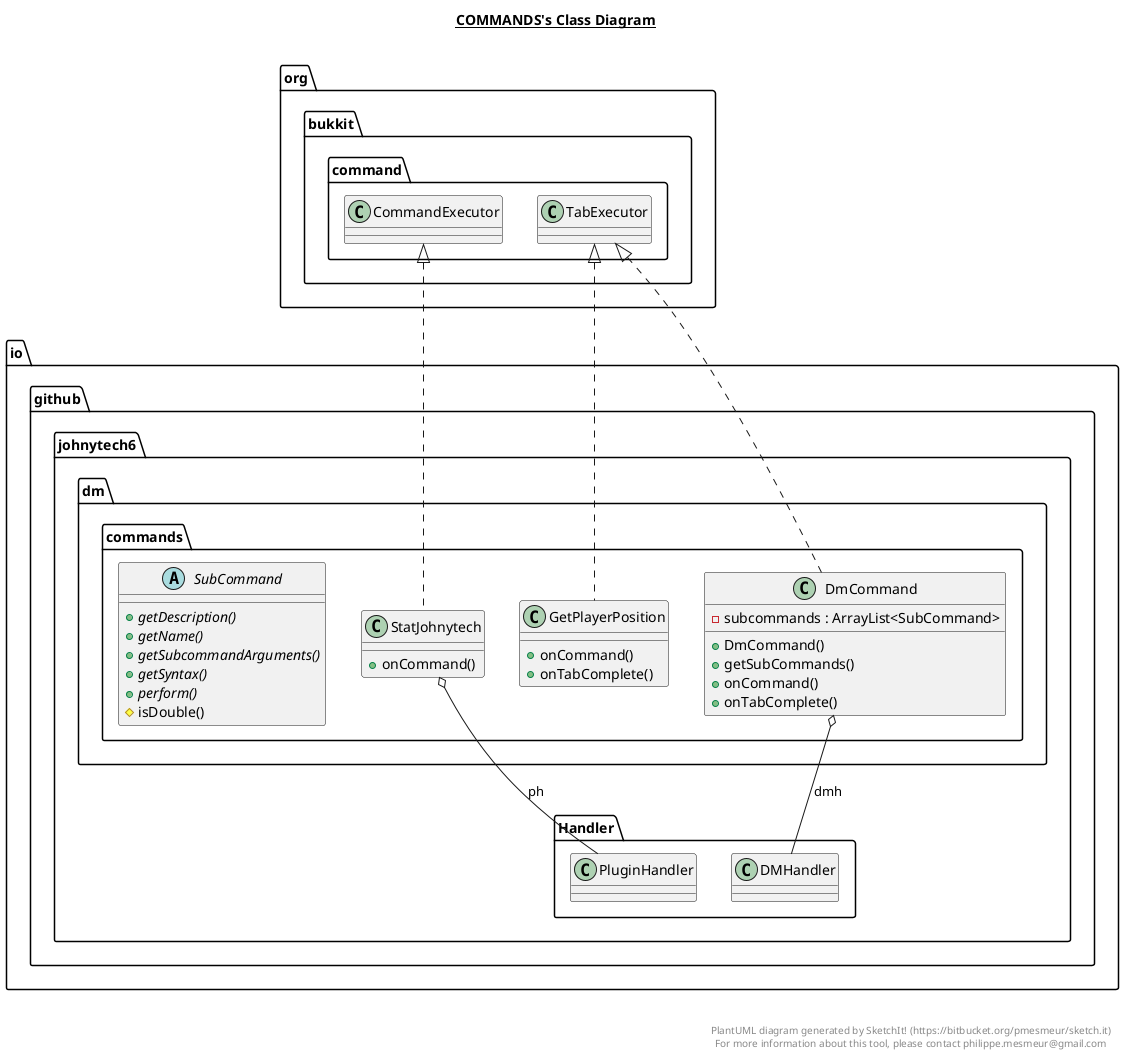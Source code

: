 @startuml

title __COMMANDS's Class Diagram__\n

  namespace io.github.johnytech6 {
    namespace dm {
      namespace commands {
        class io.github.johnytech6.dm.commands.DmCommand {
            - subcommands : ArrayList<SubCommand>
            + DmCommand()
            + getSubCommands()
            + onCommand()
            + onTabComplete()
        }
      }
    }
  }
  

  namespace io.github.johnytech6 {
    namespace dm {
      namespace commands {
        class io.github.johnytech6.dm.commands.GetPlayerPosition {
            + onCommand()
            + onTabComplete()
        }
      }
    }
  }
  

  namespace io.github.johnytech6 {
    namespace dm {
      namespace commands {
        class io.github.johnytech6.dm.commands.StatJohnytech {
            + onCommand()
        }
      }
    }
  }
  

  namespace io.github.johnytech6 {
    namespace dm {
      namespace commands {
        abstract class io.github.johnytech6.dm.commands.SubCommand {
            {abstract} + getDescription()
            {abstract} + getName()
            {abstract} + getSubcommandArguments()
            {abstract} + getSyntax()
            {abstract} + perform()
            # isDouble()
        }
      }
    }
  }
  

  io.github.johnytech6.dm.commands.DmCommand .up.|> org.bukkit.command.TabExecutor
  io.github.johnytech6.dm.commands.DmCommand o-- io.github.johnytech6.Handler.DMHandler : dmh
  io.github.johnytech6.dm.commands.GetPlayerPosition .up.|> org.bukkit.command.TabExecutor
  io.github.johnytech6.dm.commands.StatJohnytech .up.|> org.bukkit.command.CommandExecutor
  io.github.johnytech6.dm.commands.StatJohnytech o-- io.github.johnytech6.Handler.PluginHandler : ph


right footer


PlantUML diagram generated by SketchIt! (https://bitbucket.org/pmesmeur/sketch.it)
For more information about this tool, please contact philippe.mesmeur@gmail.com
endfooter

@enduml
